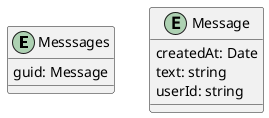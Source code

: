 @startuml

entity Messsages {
    guid: Message
}

entity  Message {
    createdAt: Date
    text: string
    userId: string
}

@enduml
